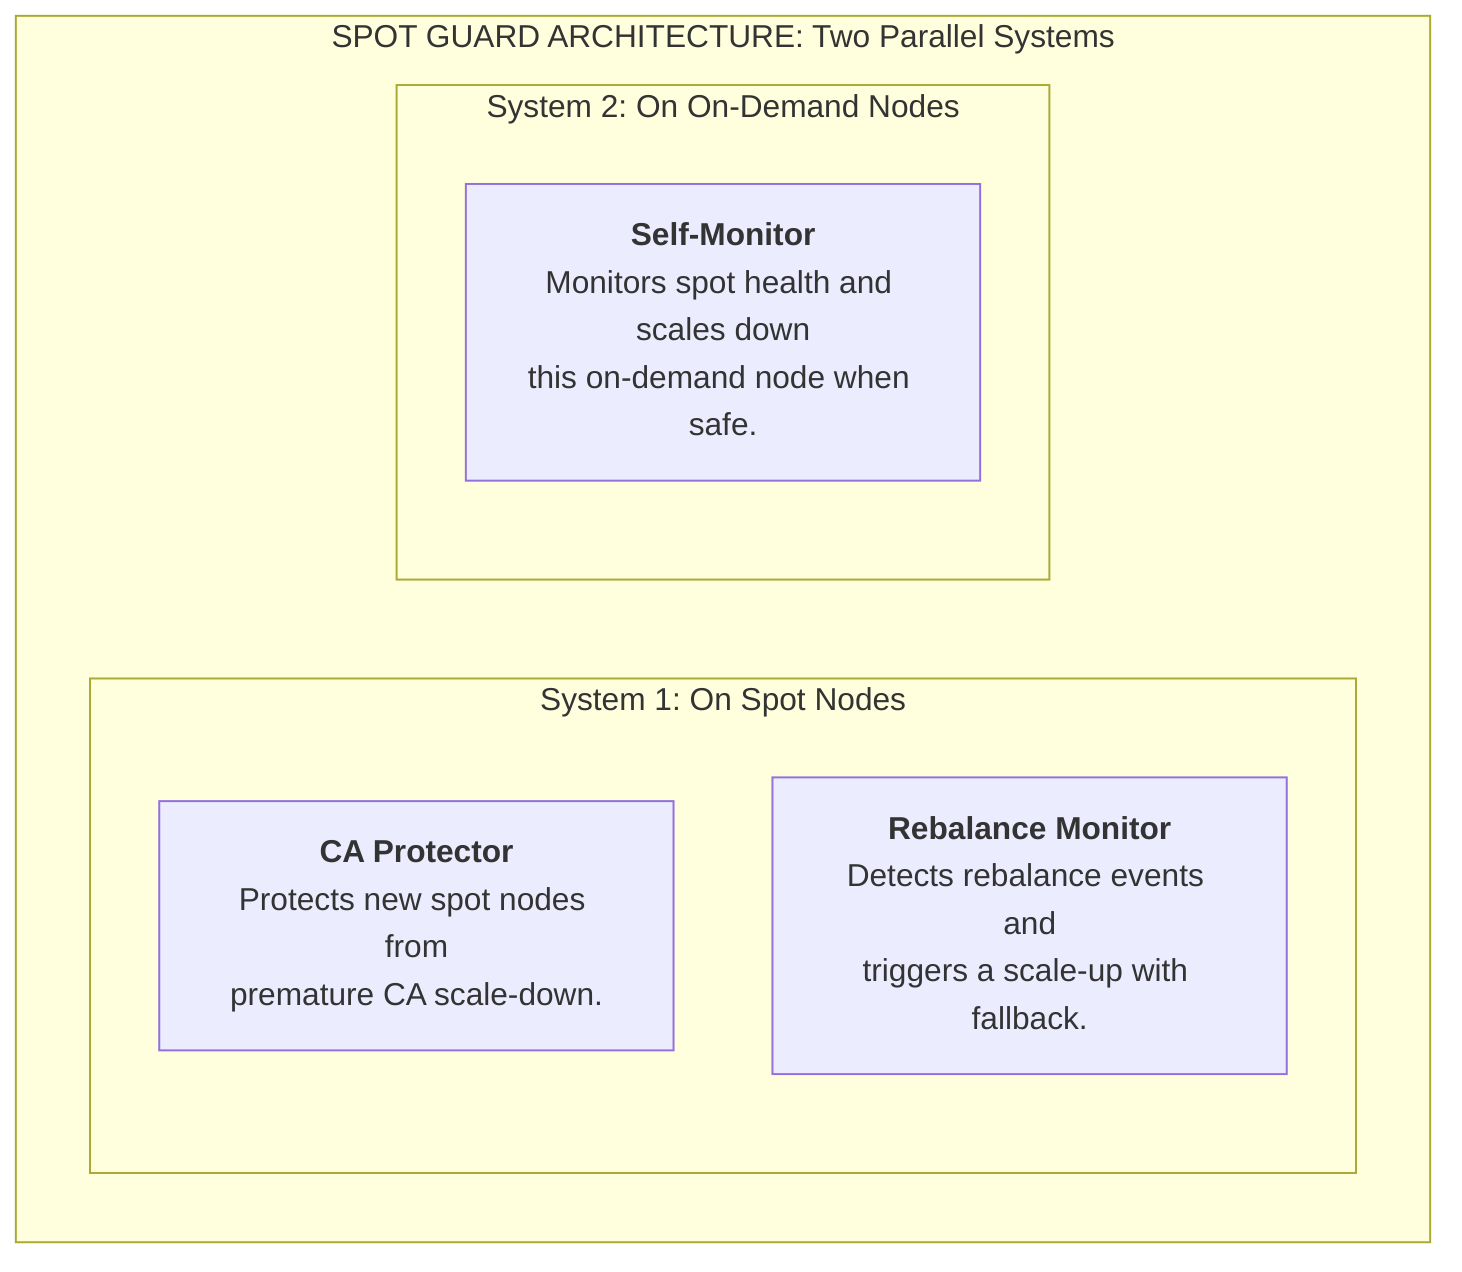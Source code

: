 graph TD
    subgraph "SPOT GUARD ARCHITECTURE: Two Parallel Systems"
        subgraph "System 1: On Spot Nodes"
            A["<b>CA Protector</b><br/>Protects new spot nodes from<br/>premature CA scale-down."]
            B["<b>Rebalance Monitor</b><br/>Detects rebalance events and<br/>triggers a scale-up with fallback."]
        end
        subgraph "System 2: On On-Demand Nodes"
            C["<b>Self-Monitor</b><br/>Monitors spot health and scales down<br/>this on-demand node when safe."]
        end
    end